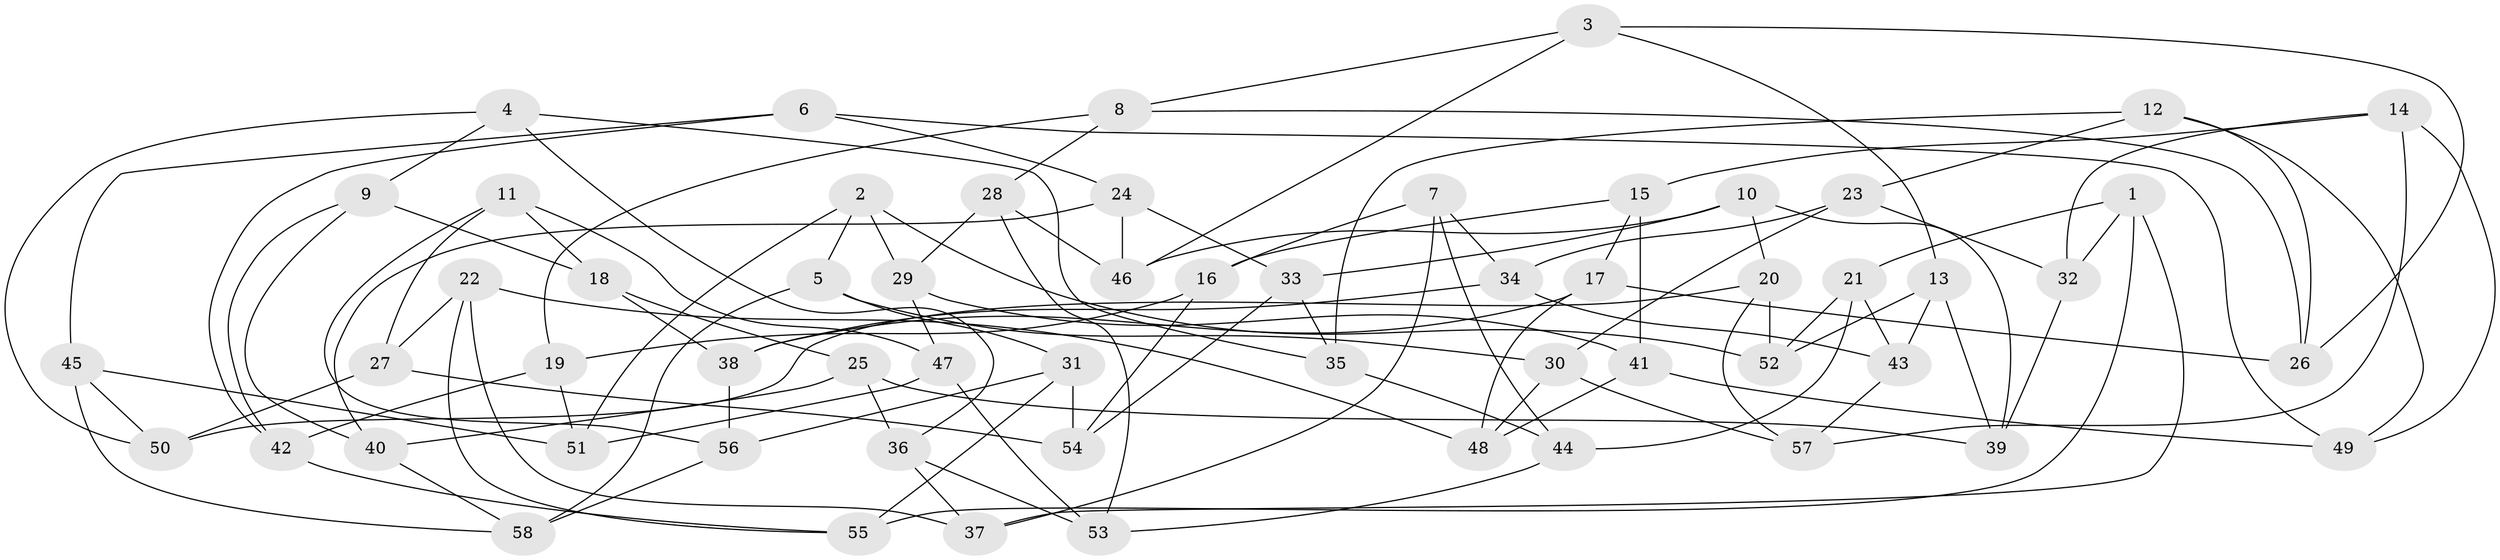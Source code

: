 // coarse degree distribution, {5: 0.3142857142857143, 4: 0.34285714285714286, 3: 0.02857142857142857, 6: 0.3142857142857143}
// Generated by graph-tools (version 1.1) at 2025/38/03/04/25 23:38:18]
// undirected, 58 vertices, 116 edges
graph export_dot {
  node [color=gray90,style=filled];
  1;
  2;
  3;
  4;
  5;
  6;
  7;
  8;
  9;
  10;
  11;
  12;
  13;
  14;
  15;
  16;
  17;
  18;
  19;
  20;
  21;
  22;
  23;
  24;
  25;
  26;
  27;
  28;
  29;
  30;
  31;
  32;
  33;
  34;
  35;
  36;
  37;
  38;
  39;
  40;
  41;
  42;
  43;
  44;
  45;
  46;
  47;
  48;
  49;
  50;
  51;
  52;
  53;
  54;
  55;
  56;
  57;
  58;
  1 -- 21;
  1 -- 55;
  1 -- 32;
  1 -- 37;
  2 -- 5;
  2 -- 29;
  2 -- 51;
  2 -- 52;
  3 -- 8;
  3 -- 46;
  3 -- 13;
  3 -- 26;
  4 -- 35;
  4 -- 9;
  4 -- 36;
  4 -- 50;
  5 -- 30;
  5 -- 31;
  5 -- 58;
  6 -- 49;
  6 -- 24;
  6 -- 45;
  6 -- 42;
  7 -- 34;
  7 -- 44;
  7 -- 16;
  7 -- 37;
  8 -- 19;
  8 -- 26;
  8 -- 28;
  9 -- 40;
  9 -- 18;
  9 -- 42;
  10 -- 20;
  10 -- 46;
  10 -- 33;
  10 -- 39;
  11 -- 47;
  11 -- 18;
  11 -- 27;
  11 -- 56;
  12 -- 49;
  12 -- 26;
  12 -- 35;
  12 -- 23;
  13 -- 52;
  13 -- 39;
  13 -- 43;
  14 -- 57;
  14 -- 15;
  14 -- 49;
  14 -- 32;
  15 -- 17;
  15 -- 16;
  15 -- 41;
  16 -- 54;
  16 -- 19;
  17 -- 48;
  17 -- 26;
  17 -- 38;
  18 -- 25;
  18 -- 38;
  19 -- 42;
  19 -- 51;
  20 -- 52;
  20 -- 57;
  20 -- 50;
  21 -- 52;
  21 -- 44;
  21 -- 43;
  22 -- 48;
  22 -- 27;
  22 -- 37;
  22 -- 55;
  23 -- 34;
  23 -- 30;
  23 -- 32;
  24 -- 46;
  24 -- 40;
  24 -- 33;
  25 -- 36;
  25 -- 40;
  25 -- 39;
  27 -- 50;
  27 -- 54;
  28 -- 53;
  28 -- 46;
  28 -- 29;
  29 -- 41;
  29 -- 47;
  30 -- 57;
  30 -- 48;
  31 -- 56;
  31 -- 54;
  31 -- 55;
  32 -- 39;
  33 -- 35;
  33 -- 54;
  34 -- 38;
  34 -- 43;
  35 -- 44;
  36 -- 37;
  36 -- 53;
  38 -- 56;
  40 -- 58;
  41 -- 49;
  41 -- 48;
  42 -- 55;
  43 -- 57;
  44 -- 53;
  45 -- 50;
  45 -- 51;
  45 -- 58;
  47 -- 51;
  47 -- 53;
  56 -- 58;
}

